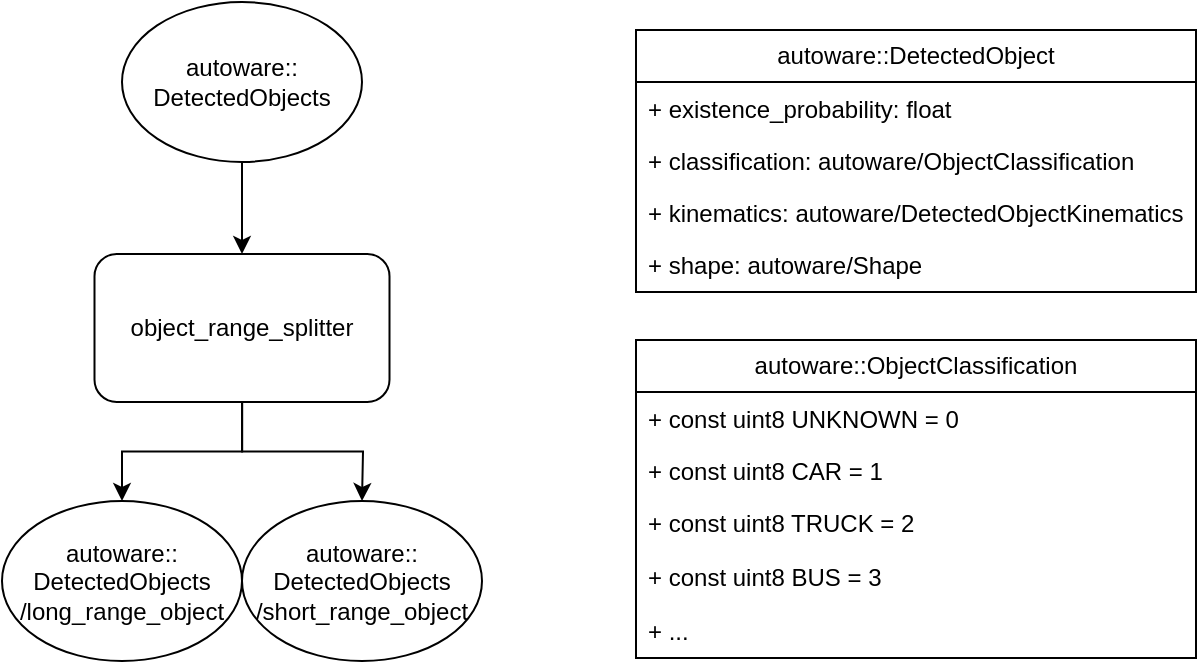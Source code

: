 <mxfile version="21.1.1" type="github">
  <diagram name="페이지-1" id="SIb9sPQ8tV0EDLxRqMin">
    <mxGraphModel dx="1161" dy="631" grid="0" gridSize="10" guides="1" tooltips="1" connect="1" arrows="1" fold="1" page="1" pageScale="1" pageWidth="827" pageHeight="1169" math="0" shadow="0">
      <root>
        <mxCell id="0" />
        <mxCell id="1" parent="0" />
        <mxCell id="blYIG87zajOsdTki8dQs-4" value="" style="endArrow=classic;html=1;rounded=0;exitX=0.5;exitY=1;exitDx=0;exitDy=0;entryX=0.5;entryY=0;entryDx=0;entryDy=0;" parent="1" target="blYIG87zajOsdTki8dQs-7" edge="1">
          <mxGeometry width="50" height="50" relative="1" as="geometry">
            <mxPoint x="280" y="190" as="sourcePoint" />
            <mxPoint x="280" y="260" as="targetPoint" />
          </mxGeometry>
        </mxCell>
        <mxCell id="blYIG87zajOsdTki8dQs-5" style="edgeStyle=orthogonalEdgeStyle;rounded=0;orthogonalLoop=1;jettySize=auto;html=1;entryX=0.5;entryY=0;entryDx=0;entryDy=0;" parent="1" source="blYIG87zajOsdTki8dQs-7" target="blYIG87zajOsdTki8dQs-13" edge="1">
          <mxGeometry relative="1" as="geometry" />
        </mxCell>
        <mxCell id="blYIG87zajOsdTki8dQs-6" style="edgeStyle=orthogonalEdgeStyle;rounded=0;orthogonalLoop=1;jettySize=auto;html=1;entryX=0.5;entryY=0;entryDx=0;entryDy=0;" parent="1" source="blYIG87zajOsdTki8dQs-7" edge="1">
          <mxGeometry relative="1" as="geometry">
            <mxPoint x="340" y="419.5" as="targetPoint" />
          </mxGeometry>
        </mxCell>
        <mxCell id="blYIG87zajOsdTki8dQs-7" value="&lt;div style=&quot;&quot;&gt;object_range_splitter&lt;/div&gt;" style="rounded=1;whiteSpace=wrap;html=1;align=center;" parent="1" vertex="1">
          <mxGeometry x="206.25" y="296" width="147.5" height="74" as="geometry" />
        </mxCell>
        <mxCell id="blYIG87zajOsdTki8dQs-8" value="autoware::&lt;br&gt;DetectedObjects" style="ellipse;whiteSpace=wrap;html=1;" parent="1" vertex="1">
          <mxGeometry x="220" y="170" width="120" height="80" as="geometry" />
        </mxCell>
        <mxCell id="blYIG87zajOsdTki8dQs-13" value="autoware::&lt;br&gt;DetectedObjects&lt;br&gt;/long_range_object" style="ellipse;whiteSpace=wrap;html=1;" parent="1" vertex="1">
          <mxGeometry x="160" y="419.5" width="120" height="80" as="geometry" />
        </mxCell>
        <mxCell id="blYIG87zajOsdTki8dQs-15" value="autoware::&lt;br&gt;DetectedObjects&lt;br&gt;/short_range_object" style="ellipse;whiteSpace=wrap;html=1;" parent="1" vertex="1">
          <mxGeometry x="280" y="419.5" width="120" height="80" as="geometry" />
        </mxCell>
        <mxCell id="blYIG87zajOsdTki8dQs-16" value="autoware::DetectedObject" style="swimlane;fontStyle=0;childLayout=stackLayout;horizontal=1;startSize=26;fillColor=none;horizontalStack=0;resizeParent=1;resizeParentMax=0;resizeLast=0;collapsible=1;marginBottom=0;whiteSpace=wrap;html=1;" parent="1" vertex="1">
          <mxGeometry x="477" y="184" width="280" height="131" as="geometry" />
        </mxCell>
        <mxCell id="blYIG87zajOsdTki8dQs-17" value="+ existence_probability: float" style="text;strokeColor=none;fillColor=none;align=left;verticalAlign=top;spacingLeft=4;spacingRight=4;overflow=hidden;rotatable=0;points=[[0,0.5],[1,0.5]];portConstraint=eastwest;whiteSpace=wrap;html=1;" parent="blYIG87zajOsdTki8dQs-16" vertex="1">
          <mxGeometry y="26" width="280" height="26" as="geometry" />
        </mxCell>
        <mxCell id="JUvPs6OLB_2nbT50YIjq-1" value="+ classification: autoware/ObjectClassification" style="text;strokeColor=none;fillColor=none;align=left;verticalAlign=top;spacingLeft=4;spacingRight=4;overflow=hidden;rotatable=0;points=[[0,0.5],[1,0.5]];portConstraint=eastwest;whiteSpace=wrap;html=1;" vertex="1" parent="blYIG87zajOsdTki8dQs-16">
          <mxGeometry y="52" width="280" height="26" as="geometry" />
        </mxCell>
        <mxCell id="blYIG87zajOsdTki8dQs-18" value="+ kinematics: autoware/DetectedObjectKinematics" style="text;strokeColor=none;fillColor=none;align=left;verticalAlign=top;spacingLeft=4;spacingRight=4;overflow=hidden;rotatable=0;points=[[0,0.5],[1,0.5]];portConstraint=eastwest;whiteSpace=wrap;html=1;" parent="blYIG87zajOsdTki8dQs-16" vertex="1">
          <mxGeometry y="78" width="280" height="26" as="geometry" />
        </mxCell>
        <mxCell id="blYIG87zajOsdTki8dQs-19" value="+ shape: autoware/Shape" style="text;strokeColor=none;fillColor=none;align=left;verticalAlign=top;spacingLeft=4;spacingRight=4;overflow=hidden;rotatable=0;points=[[0,0.5],[1,0.5]];portConstraint=eastwest;whiteSpace=wrap;html=1;" parent="blYIG87zajOsdTki8dQs-16" vertex="1">
          <mxGeometry y="104" width="280" height="27" as="geometry" />
        </mxCell>
        <mxCell id="JUvPs6OLB_2nbT50YIjq-2" value="autoware::ObjectClassification" style="swimlane;fontStyle=0;childLayout=stackLayout;horizontal=1;startSize=26;fillColor=none;horizontalStack=0;resizeParent=1;resizeParentMax=0;resizeLast=0;collapsible=1;marginBottom=0;whiteSpace=wrap;html=1;" vertex="1" parent="1">
          <mxGeometry x="477" y="339" width="280" height="159" as="geometry" />
        </mxCell>
        <mxCell id="JUvPs6OLB_2nbT50YIjq-4" value="+ const uint8 UNKNOWN = 0" style="text;strokeColor=none;fillColor=none;align=left;verticalAlign=top;spacingLeft=4;spacingRight=4;overflow=hidden;rotatable=0;points=[[0,0.5],[1,0.5]];portConstraint=eastwest;whiteSpace=wrap;html=1;" vertex="1" parent="JUvPs6OLB_2nbT50YIjq-2">
          <mxGeometry y="26" width="280" height="26" as="geometry" />
        </mxCell>
        <mxCell id="JUvPs6OLB_2nbT50YIjq-5" value="+ const uint8 CAR = 1" style="text;strokeColor=none;fillColor=none;align=left;verticalAlign=top;spacingLeft=4;spacingRight=4;overflow=hidden;rotatable=0;points=[[0,0.5],[1,0.5]];portConstraint=eastwest;whiteSpace=wrap;html=1;" vertex="1" parent="JUvPs6OLB_2nbT50YIjq-2">
          <mxGeometry y="52" width="280" height="26" as="geometry" />
        </mxCell>
        <mxCell id="JUvPs6OLB_2nbT50YIjq-6" value="+ const uint8 TRUCK = 2" style="text;strokeColor=none;fillColor=none;align=left;verticalAlign=top;spacingLeft=4;spacingRight=4;overflow=hidden;rotatable=0;points=[[0,0.5],[1,0.5]];portConstraint=eastwest;whiteSpace=wrap;html=1;" vertex="1" parent="JUvPs6OLB_2nbT50YIjq-2">
          <mxGeometry y="78" width="280" height="27" as="geometry" />
        </mxCell>
        <mxCell id="JUvPs6OLB_2nbT50YIjq-8" value="+ const uint8 BUS = 3" style="text;strokeColor=none;fillColor=none;align=left;verticalAlign=top;spacingLeft=4;spacingRight=4;overflow=hidden;rotatable=0;points=[[0,0.5],[1,0.5]];portConstraint=eastwest;whiteSpace=wrap;html=1;" vertex="1" parent="JUvPs6OLB_2nbT50YIjq-2">
          <mxGeometry y="105" width="280" height="27" as="geometry" />
        </mxCell>
        <mxCell id="JUvPs6OLB_2nbT50YIjq-9" value="+ ..." style="text;strokeColor=none;fillColor=none;align=left;verticalAlign=top;spacingLeft=4;spacingRight=4;overflow=hidden;rotatable=0;points=[[0,0.5],[1,0.5]];portConstraint=eastwest;whiteSpace=wrap;html=1;" vertex="1" parent="JUvPs6OLB_2nbT50YIjq-2">
          <mxGeometry y="132" width="280" height="27" as="geometry" />
        </mxCell>
      </root>
    </mxGraphModel>
  </diagram>
</mxfile>
